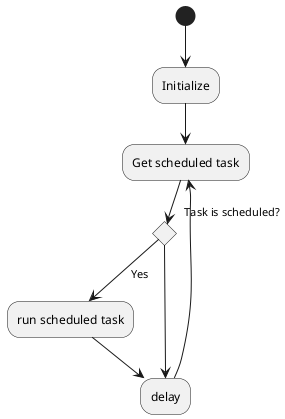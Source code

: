 @startuml
(*)  --> "Initialize"
-->"Get scheduled task"
If "Task is scheduled?" then
    --> [Yes] "run scheduled task"
    --> "delay"
else
    -->"delay"

Endif
-->"Get scheduled task"
@enduml